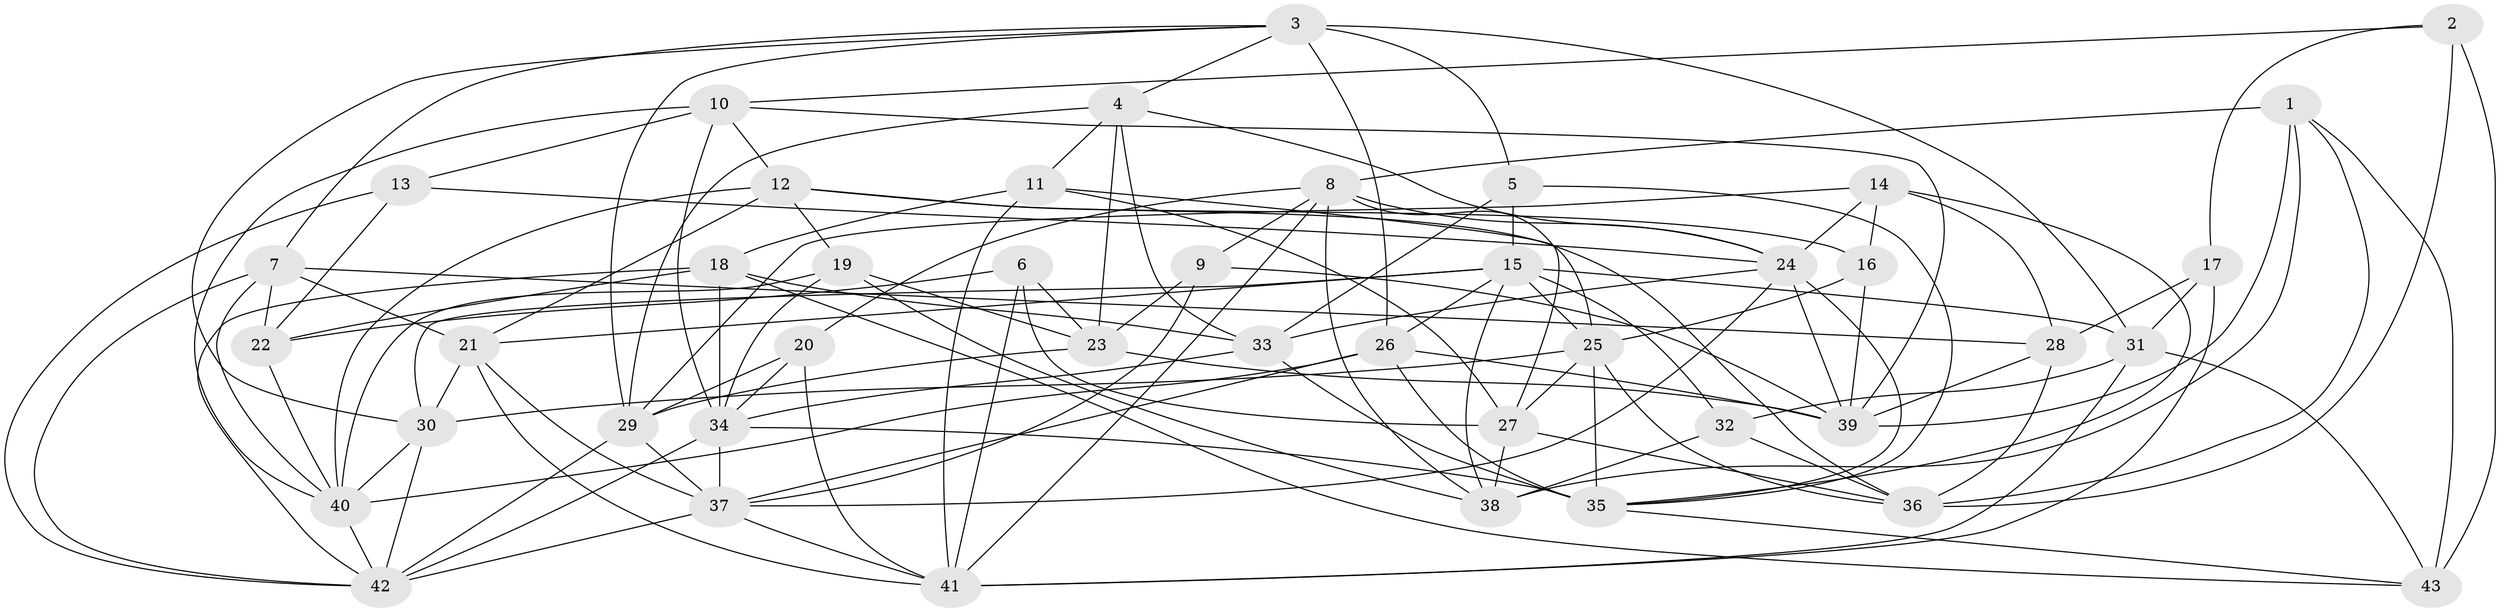 // original degree distribution, {4: 1.0}
// Generated by graph-tools (version 1.1) at 2025/38/03/04/25 23:38:19]
// undirected, 43 vertices, 128 edges
graph export_dot {
  node [color=gray90,style=filled];
  1;
  2;
  3;
  4;
  5;
  6;
  7;
  8;
  9;
  10;
  11;
  12;
  13;
  14;
  15;
  16;
  17;
  18;
  19;
  20;
  21;
  22;
  23;
  24;
  25;
  26;
  27;
  28;
  29;
  30;
  31;
  32;
  33;
  34;
  35;
  36;
  37;
  38;
  39;
  40;
  41;
  42;
  43;
  1 -- 8 [weight=2.0];
  1 -- 36 [weight=1.0];
  1 -- 38 [weight=1.0];
  1 -- 39 [weight=1.0];
  1 -- 43 [weight=1.0];
  2 -- 10 [weight=1.0];
  2 -- 17 [weight=1.0];
  2 -- 36 [weight=2.0];
  2 -- 43 [weight=2.0];
  3 -- 4 [weight=1.0];
  3 -- 5 [weight=1.0];
  3 -- 7 [weight=1.0];
  3 -- 26 [weight=1.0];
  3 -- 29 [weight=1.0];
  3 -- 30 [weight=1.0];
  3 -- 31 [weight=2.0];
  4 -- 11 [weight=1.0];
  4 -- 23 [weight=1.0];
  4 -- 24 [weight=1.0];
  4 -- 29 [weight=1.0];
  4 -- 33 [weight=1.0];
  5 -- 15 [weight=1.0];
  5 -- 33 [weight=1.0];
  5 -- 35 [weight=1.0];
  6 -- 22 [weight=2.0];
  6 -- 23 [weight=1.0];
  6 -- 27 [weight=2.0];
  6 -- 41 [weight=1.0];
  7 -- 21 [weight=1.0];
  7 -- 22 [weight=1.0];
  7 -- 28 [weight=1.0];
  7 -- 40 [weight=1.0];
  7 -- 42 [weight=1.0];
  8 -- 9 [weight=1.0];
  8 -- 20 [weight=1.0];
  8 -- 24 [weight=1.0];
  8 -- 27 [weight=1.0];
  8 -- 38 [weight=1.0];
  8 -- 41 [weight=1.0];
  9 -- 23 [weight=1.0];
  9 -- 37 [weight=1.0];
  9 -- 39 [weight=1.0];
  10 -- 12 [weight=1.0];
  10 -- 13 [weight=1.0];
  10 -- 34 [weight=1.0];
  10 -- 39 [weight=1.0];
  10 -- 40 [weight=1.0];
  11 -- 18 [weight=1.0];
  11 -- 25 [weight=1.0];
  11 -- 27 [weight=2.0];
  11 -- 41 [weight=1.0];
  12 -- 16 [weight=1.0];
  12 -- 19 [weight=1.0];
  12 -- 21 [weight=1.0];
  12 -- 36 [weight=1.0];
  12 -- 40 [weight=1.0];
  13 -- 22 [weight=1.0];
  13 -- 24 [weight=1.0];
  13 -- 42 [weight=1.0];
  14 -- 16 [weight=1.0];
  14 -- 24 [weight=1.0];
  14 -- 28 [weight=2.0];
  14 -- 29 [weight=1.0];
  14 -- 35 [weight=1.0];
  15 -- 21 [weight=1.0];
  15 -- 25 [weight=2.0];
  15 -- 26 [weight=1.0];
  15 -- 30 [weight=1.0];
  15 -- 31 [weight=1.0];
  15 -- 32 [weight=2.0];
  15 -- 38 [weight=1.0];
  16 -- 25 [weight=1.0];
  16 -- 39 [weight=1.0];
  17 -- 28 [weight=1.0];
  17 -- 31 [weight=1.0];
  17 -- 41 [weight=1.0];
  18 -- 22 [weight=1.0];
  18 -- 33 [weight=1.0];
  18 -- 34 [weight=1.0];
  18 -- 42 [weight=1.0];
  18 -- 43 [weight=1.0];
  19 -- 23 [weight=2.0];
  19 -- 34 [weight=1.0];
  19 -- 38 [weight=1.0];
  19 -- 40 [weight=1.0];
  20 -- 29 [weight=1.0];
  20 -- 34 [weight=1.0];
  20 -- 41 [weight=1.0];
  21 -- 30 [weight=1.0];
  21 -- 37 [weight=1.0];
  21 -- 41 [weight=1.0];
  22 -- 40 [weight=1.0];
  23 -- 29 [weight=2.0];
  23 -- 39 [weight=1.0];
  24 -- 33 [weight=1.0];
  24 -- 35 [weight=1.0];
  24 -- 37 [weight=1.0];
  24 -- 39 [weight=1.0];
  25 -- 27 [weight=1.0];
  25 -- 30 [weight=1.0];
  25 -- 35 [weight=1.0];
  25 -- 36 [weight=1.0];
  26 -- 35 [weight=1.0];
  26 -- 37 [weight=1.0];
  26 -- 39 [weight=1.0];
  26 -- 40 [weight=1.0];
  27 -- 36 [weight=1.0];
  27 -- 38 [weight=1.0];
  28 -- 36 [weight=1.0];
  28 -- 39 [weight=1.0];
  29 -- 37 [weight=1.0];
  29 -- 42 [weight=1.0];
  30 -- 40 [weight=1.0];
  30 -- 42 [weight=1.0];
  31 -- 32 [weight=2.0];
  31 -- 41 [weight=1.0];
  31 -- 43 [weight=1.0];
  32 -- 36 [weight=1.0];
  32 -- 38 [weight=1.0];
  33 -- 34 [weight=1.0];
  33 -- 35 [weight=1.0];
  34 -- 35 [weight=1.0];
  34 -- 37 [weight=1.0];
  34 -- 42 [weight=1.0];
  35 -- 43 [weight=1.0];
  37 -- 41 [weight=1.0];
  37 -- 42 [weight=1.0];
  40 -- 42 [weight=1.0];
}
